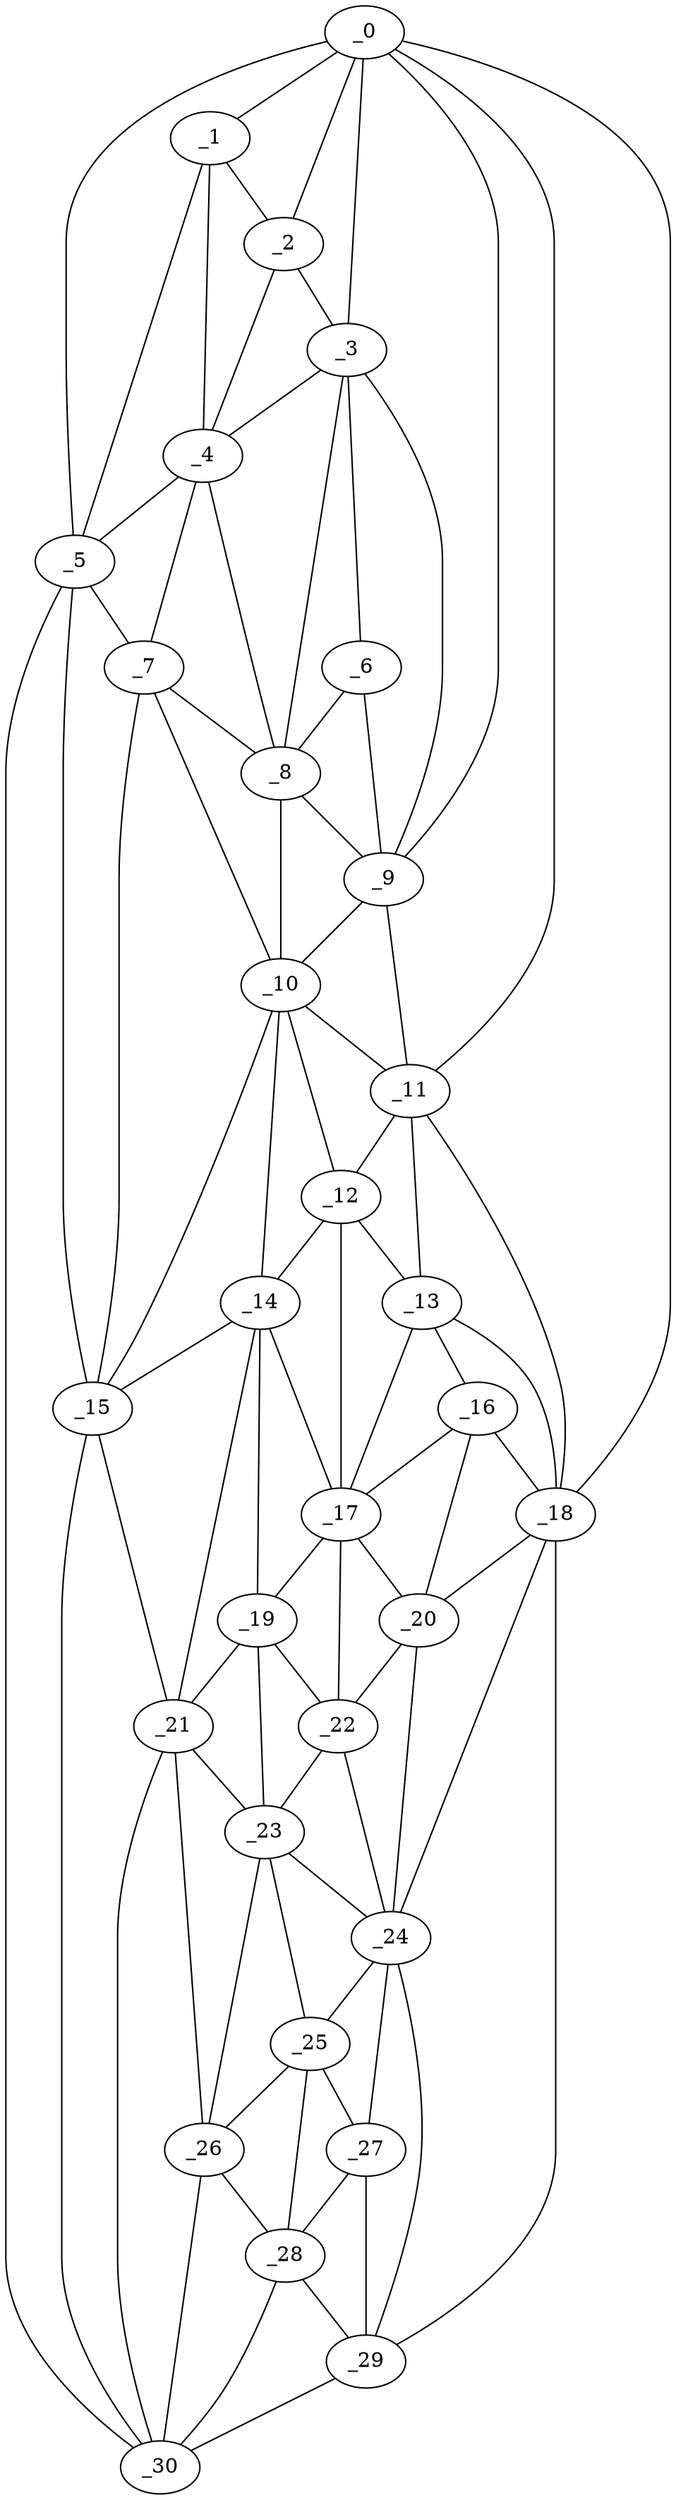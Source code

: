 graph "obj1__330.gxl" {
	_0	 [x=5,
		y=57];
	_1	 [x=18,
		y=68];
	_0 -- _1	 [valence=1];
	_2	 [x=26,
		y=61];
	_0 -- _2	 [valence=2];
	_3	 [x=33,
		y=57];
	_0 -- _3	 [valence=1];
	_5	 [x=38,
		y=91];
	_0 -- _5	 [valence=1];
	_9	 [x=46,
		y=51];
	_0 -- _9	 [valence=2];
	_11	 [x=58,
		y=47];
	_0 -- _11	 [valence=2];
	_18	 [x=90,
		y=37];
	_0 -- _18	 [valence=1];
	_1 -- _2	 [valence=2];
	_4	 [x=34,
		y=71];
	_1 -- _4	 [valence=2];
	_1 -- _5	 [valence=1];
	_2 -- _3	 [valence=2];
	_2 -- _4	 [valence=2];
	_3 -- _4	 [valence=1];
	_6	 [x=39,
		y=55];
	_3 -- _6	 [valence=2];
	_8	 [x=44,
		y=60];
	_3 -- _8	 [valence=2];
	_3 -- _9	 [valence=2];
	_4 -- _5	 [valence=2];
	_7	 [x=39,
		y=77];
	_4 -- _7	 [valence=1];
	_4 -- _8	 [valence=2];
	_5 -- _7	 [valence=2];
	_15	 [x=83,
		y=78];
	_5 -- _15	 [valence=1];
	_30	 [x=126,
		y=69];
	_5 -- _30	 [valence=1];
	_6 -- _8	 [valence=1];
	_6 -- _9	 [valence=2];
	_7 -- _8	 [valence=1];
	_10	 [x=56,
		y=59];
	_7 -- _10	 [valence=2];
	_7 -- _15	 [valence=1];
	_8 -- _9	 [valence=2];
	_8 -- _10	 [valence=2];
	_9 -- _10	 [valence=1];
	_9 -- _11	 [valence=1];
	_10 -- _11	 [valence=1];
	_12	 [x=61,
		y=55];
	_10 -- _12	 [valence=2];
	_14	 [x=82,
		y=70];
	_10 -- _14	 [valence=1];
	_10 -- _15	 [valence=2];
	_11 -- _12	 [valence=2];
	_13	 [x=65,
		y=46];
	_11 -- _13	 [valence=1];
	_11 -- _18	 [valence=1];
	_12 -- _13	 [valence=1];
	_12 -- _14	 [valence=2];
	_17	 [x=85,
		y=51];
	_12 -- _17	 [valence=2];
	_16	 [x=85,
		y=45];
	_13 -- _16	 [valence=1];
	_13 -- _17	 [valence=2];
	_13 -- _18	 [valence=2];
	_14 -- _15	 [valence=2];
	_14 -- _17	 [valence=2];
	_19	 [x=91,
		y=67];
	_14 -- _19	 [valence=2];
	_21	 [x=92,
		y=75];
	_14 -- _21	 [valence=1];
	_15 -- _21	 [valence=2];
	_15 -- _30	 [valence=2];
	_16 -- _17	 [valence=2];
	_16 -- _18	 [valence=1];
	_20	 [x=92,
		y=44];
	_16 -- _20	 [valence=2];
	_17 -- _19	 [valence=2];
	_17 -- _20	 [valence=1];
	_22	 [x=96,
		y=48];
	_17 -- _22	 [valence=2];
	_18 -- _20	 [valence=2];
	_24	 [x=106,
		y=49];
	_18 -- _24	 [valence=2];
	_29	 [x=126,
		y=55];
	_18 -- _29	 [valence=1];
	_19 -- _21	 [valence=2];
	_19 -- _22	 [valence=1];
	_23	 [x=99,
		y=68];
	_19 -- _23	 [valence=2];
	_20 -- _22	 [valence=2];
	_20 -- _24	 [valence=2];
	_21 -- _23	 [valence=1];
	_26	 [x=107,
		y=71];
	_21 -- _26	 [valence=2];
	_21 -- _30	 [valence=2];
	_22 -- _23	 [valence=2];
	_22 -- _24	 [valence=2];
	_23 -- _24	 [valence=2];
	_25	 [x=107,
		y=68];
	_23 -- _25	 [valence=2];
	_23 -- _26	 [valence=1];
	_24 -- _25	 [valence=1];
	_27	 [x=116,
		y=53];
	_24 -- _27	 [valence=2];
	_24 -- _29	 [valence=2];
	_25 -- _26	 [valence=2];
	_25 -- _27	 [valence=2];
	_28	 [x=117,
		y=63];
	_25 -- _28	 [valence=2];
	_26 -- _28	 [valence=2];
	_26 -- _30	 [valence=2];
	_27 -- _28	 [valence=2];
	_27 -- _29	 [valence=2];
	_28 -- _29	 [valence=2];
	_28 -- _30	 [valence=1];
	_29 -- _30	 [valence=1];
}
